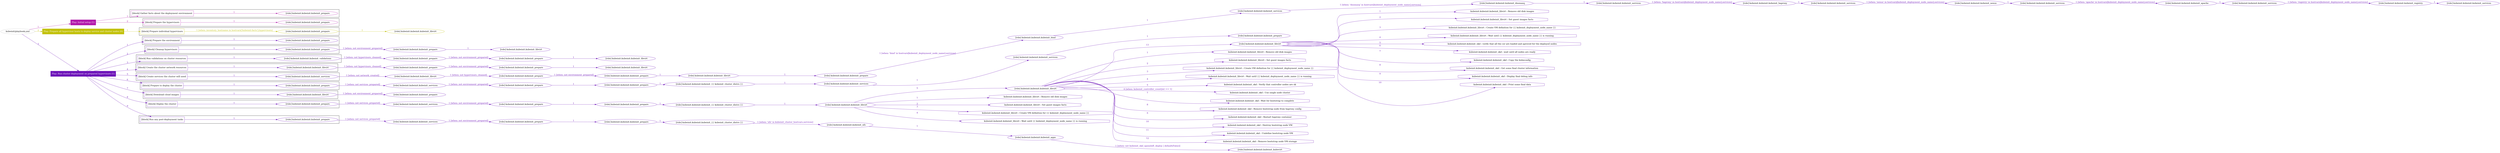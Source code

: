 digraph {
	graph [concentrate=true ordering=in rankdir=LR ratio=fill]
	edge [esep=5 sep=10]
	"kubeinit/playbook.yml" [id=root_node style=dotted]
	play_8d0c2062 [label="Play: Initial setup (1)" color="#b21aab" fontcolor="#ffffff" id=play_8d0c2062 shape=box style=filled tooltip=localhost]
	"kubeinit/playbook.yml" -> play_8d0c2062 [label="1 " color="#b21aab" fontcolor="#b21aab" id=edge_b7a17ff4 labeltooltip="1 " tooltip="1 "]
	subgraph "kubeinit.kubeinit.kubeinit_prepare" {
		role_7a0d46e0 [label="[role] kubeinit.kubeinit.kubeinit_prepare" color="#b21aab" id=role_7a0d46e0 tooltip="kubeinit.kubeinit.kubeinit_prepare"]
	}
	subgraph "kubeinit.kubeinit.kubeinit_prepare" {
		role_e39c621d [label="[role] kubeinit.kubeinit.kubeinit_prepare" color="#b21aab" id=role_e39c621d tooltip="kubeinit.kubeinit.kubeinit_prepare"]
	}
	subgraph "Play: Initial setup (1)" {
		play_8d0c2062 -> block_a315150e [label=1 color="#b21aab" fontcolor="#b21aab" id=edge_46dd6fcb labeltooltip=1 tooltip=1]
		subgraph cluster_block_a315150e {
			block_a315150e [label="[block] Gather facts about the deployment environment" color="#b21aab" id=block_a315150e labeltooltip="Gather facts about the deployment environment" shape=box tooltip="Gather facts about the deployment environment"]
			block_a315150e -> role_7a0d46e0 [label="1 " color="#b21aab" fontcolor="#b21aab" id=edge_50c6c3f0 labeltooltip="1 " tooltip="1 "]
		}
		play_8d0c2062 -> block_29540213 [label=2 color="#b21aab" fontcolor="#b21aab" id=edge_b1cf3056 labeltooltip=2 tooltip=2]
		subgraph cluster_block_29540213 {
			block_29540213 [label="[block] Prepare the hypervisors" color="#b21aab" id=block_29540213 labeltooltip="Prepare the hypervisors" shape=box tooltip="Prepare the hypervisors"]
			block_29540213 -> role_e39c621d [label="1 " color="#b21aab" fontcolor="#b21aab" id=edge_85f14b23 labeltooltip="1 " tooltip="1 "]
		}
	}
	play_3f6cb34f [label="Play: Prepare all hypervisor hosts to deploy service and cluster nodes (0)" color="#c2c10a" fontcolor="#ffffff" id=play_3f6cb34f shape=box style=filled tooltip="Play: Prepare all hypervisor hosts to deploy service and cluster nodes (0)"]
	"kubeinit/playbook.yml" -> play_3f6cb34f [label="2 " color="#c2c10a" fontcolor="#c2c10a" id=edge_2bcdae9d labeltooltip="2 " tooltip="2 "]
	subgraph "kubeinit.kubeinit.kubeinit_libvirt" {
		role_0213e877 [label="[role] kubeinit.kubeinit.kubeinit_libvirt" color="#c2c10a" id=role_0213e877 tooltip="kubeinit.kubeinit.kubeinit_libvirt"]
	}
	subgraph "kubeinit.kubeinit.kubeinit_prepare" {
		role_a2103bb6 [label="[role] kubeinit.kubeinit.kubeinit_prepare" color="#c2c10a" id=role_a2103bb6 tooltip="kubeinit.kubeinit.kubeinit_prepare"]
		role_a2103bb6 -> role_0213e877 [label="1 " color="#c2c10a" fontcolor="#c2c10a" id=edge_017c1e99 labeltooltip="1 " tooltip="1 "]
	}
	subgraph "Play: Prepare all hypervisor hosts to deploy service and cluster nodes (0)" {
		play_3f6cb34f -> block_687ef3cb [label=1 color="#c2c10a" fontcolor="#c2c10a" id=edge_10b23e89 labeltooltip=1 tooltip=1]
		subgraph cluster_block_687ef3cb {
			block_687ef3cb [label="[block] Prepare individual hypervisors" color="#c2c10a" id=block_687ef3cb labeltooltip="Prepare individual hypervisors" shape=box tooltip="Prepare individual hypervisors"]
			block_687ef3cb -> role_a2103bb6 [label="1 [when: inventory_hostname in hostvars['kubeinit-facts'].hypervisors]" color="#c2c10a" fontcolor="#c2c10a" id=edge_d9d08ded labeltooltip="1 [when: inventory_hostname in hostvars['kubeinit-facts'].hypervisors]" tooltip="1 [when: inventory_hostname in hostvars['kubeinit-facts'].hypervisors]"]
		}
	}
	play_5deaf2ff [label="Play: Run cluster deployment on prepared hypervisors (1)" color="#6d13b9" fontcolor="#ffffff" id=play_5deaf2ff shape=box style=filled tooltip=localhost]
	"kubeinit/playbook.yml" -> play_5deaf2ff [label="3 " color="#6d13b9" fontcolor="#6d13b9" id=edge_1e240da9 labeltooltip="3 " tooltip="3 "]
	subgraph "kubeinit.kubeinit.kubeinit_prepare" {
		role_9b1475df [label="[role] kubeinit.kubeinit.kubeinit_prepare" color="#6d13b9" id=role_9b1475df tooltip="kubeinit.kubeinit.kubeinit_prepare"]
	}
	subgraph "kubeinit.kubeinit.kubeinit_libvirt" {
		role_820ab1e7 [label="[role] kubeinit.kubeinit.kubeinit_libvirt" color="#6d13b9" id=role_820ab1e7 tooltip="kubeinit.kubeinit.kubeinit_libvirt"]
	}
	subgraph "kubeinit.kubeinit.kubeinit_prepare" {
		role_74ef8a9b [label="[role] kubeinit.kubeinit.kubeinit_prepare" color="#6d13b9" id=role_74ef8a9b tooltip="kubeinit.kubeinit.kubeinit_prepare"]
		role_74ef8a9b -> role_820ab1e7 [label="1 " color="#6d13b9" fontcolor="#6d13b9" id=edge_8e1a6235 labeltooltip="1 " tooltip="1 "]
	}
	subgraph "kubeinit.kubeinit.kubeinit_prepare" {
		role_33281110 [label="[role] kubeinit.kubeinit.kubeinit_prepare" color="#6d13b9" id=role_33281110 tooltip="kubeinit.kubeinit.kubeinit_prepare"]
		role_33281110 -> role_74ef8a9b [label="1 [when: not environment_prepared]" color="#6d13b9" fontcolor="#6d13b9" id=edge_bbb3c1f0 labeltooltip="1 [when: not environment_prepared]" tooltip="1 [when: not environment_prepared]"]
	}
	subgraph "kubeinit.kubeinit.kubeinit_libvirt" {
		role_2464accf [label="[role] kubeinit.kubeinit.kubeinit_libvirt" color="#6d13b9" id=role_2464accf tooltip="kubeinit.kubeinit.kubeinit_libvirt"]
	}
	subgraph "kubeinit.kubeinit.kubeinit_prepare" {
		role_ec594e56 [label="[role] kubeinit.kubeinit.kubeinit_prepare" color="#6d13b9" id=role_ec594e56 tooltip="kubeinit.kubeinit.kubeinit_prepare"]
		role_ec594e56 -> role_2464accf [label="1 " color="#6d13b9" fontcolor="#6d13b9" id=edge_377fe93b labeltooltip="1 " tooltip="1 "]
	}
	subgraph "kubeinit.kubeinit.kubeinit_prepare" {
		role_e0ef8228 [label="[role] kubeinit.kubeinit.kubeinit_prepare" color="#6d13b9" id=role_e0ef8228 tooltip="kubeinit.kubeinit.kubeinit_prepare"]
		role_e0ef8228 -> role_ec594e56 [label="1 [when: not environment_prepared]" color="#6d13b9" fontcolor="#6d13b9" id=edge_0512acc0 labeltooltip="1 [when: not environment_prepared]" tooltip="1 [when: not environment_prepared]"]
	}
	subgraph "kubeinit.kubeinit.kubeinit_validations" {
		role_720d4641 [label="[role] kubeinit.kubeinit.kubeinit_validations" color="#6d13b9" id=role_720d4641 tooltip="kubeinit.kubeinit.kubeinit_validations"]
		role_720d4641 -> role_e0ef8228 [label="1 [when: not hypervisors_cleaned]" color="#6d13b9" fontcolor="#6d13b9" id=edge_5f00cbab labeltooltip="1 [when: not hypervisors_cleaned]" tooltip="1 [when: not hypervisors_cleaned]"]
	}
	subgraph "kubeinit.kubeinit.kubeinit_libvirt" {
		role_5a0b0333 [label="[role] kubeinit.kubeinit.kubeinit_libvirt" color="#6d13b9" id=role_5a0b0333 tooltip="kubeinit.kubeinit.kubeinit_libvirt"]
	}
	subgraph "kubeinit.kubeinit.kubeinit_prepare" {
		role_fd702f02 [label="[role] kubeinit.kubeinit.kubeinit_prepare" color="#6d13b9" id=role_fd702f02 tooltip="kubeinit.kubeinit.kubeinit_prepare"]
		role_fd702f02 -> role_5a0b0333 [label="1 " color="#6d13b9" fontcolor="#6d13b9" id=edge_08895f8a labeltooltip="1 " tooltip="1 "]
	}
	subgraph "kubeinit.kubeinit.kubeinit_prepare" {
		role_ec3e6514 [label="[role] kubeinit.kubeinit.kubeinit_prepare" color="#6d13b9" id=role_ec3e6514 tooltip="kubeinit.kubeinit.kubeinit_prepare"]
		role_ec3e6514 -> role_fd702f02 [label="1 [when: not environment_prepared]" color="#6d13b9" fontcolor="#6d13b9" id=edge_71aa93f2 labeltooltip="1 [when: not environment_prepared]" tooltip="1 [when: not environment_prepared]"]
	}
	subgraph "kubeinit.kubeinit.kubeinit_libvirt" {
		role_811f8e82 [label="[role] kubeinit.kubeinit.kubeinit_libvirt" color="#6d13b9" id=role_811f8e82 tooltip="kubeinit.kubeinit.kubeinit_libvirt"]
		role_811f8e82 -> role_ec3e6514 [label="1 [when: not hypervisors_cleaned]" color="#6d13b9" fontcolor="#6d13b9" id=edge_184b6267 labeltooltip="1 [when: not hypervisors_cleaned]" tooltip="1 [when: not hypervisors_cleaned]"]
	}
	subgraph "kubeinit.kubeinit.kubeinit_services" {
		role_0fb43128 [label="[role] kubeinit.kubeinit.kubeinit_services" color="#6d13b9" id=role_0fb43128 tooltip="kubeinit.kubeinit.kubeinit_services"]
	}
	subgraph "kubeinit.kubeinit.kubeinit_registry" {
		role_1253243e [label="[role] kubeinit.kubeinit.kubeinit_registry" color="#6d13b9" id=role_1253243e tooltip="kubeinit.kubeinit.kubeinit_registry"]
		role_1253243e -> role_0fb43128 [label="1 " color="#6d13b9" fontcolor="#6d13b9" id=edge_dc116603 labeltooltip="1 " tooltip="1 "]
	}
	subgraph "kubeinit.kubeinit.kubeinit_services" {
		role_d8c90666 [label="[role] kubeinit.kubeinit.kubeinit_services" color="#6d13b9" id=role_d8c90666 tooltip="kubeinit.kubeinit.kubeinit_services"]
		role_d8c90666 -> role_1253243e [label="1 [when: 'registry' in hostvars[kubeinit_deployment_node_name].services]" color="#6d13b9" fontcolor="#6d13b9" id=edge_0b8b9897 labeltooltip="1 [when: 'registry' in hostvars[kubeinit_deployment_node_name].services]" tooltip="1 [when: 'registry' in hostvars[kubeinit_deployment_node_name].services]"]
	}
	subgraph "kubeinit.kubeinit.kubeinit_apache" {
		role_92315684 [label="[role] kubeinit.kubeinit.kubeinit_apache" color="#6d13b9" id=role_92315684 tooltip="kubeinit.kubeinit.kubeinit_apache"]
		role_92315684 -> role_d8c90666 [label="1 " color="#6d13b9" fontcolor="#6d13b9" id=edge_dac76041 labeltooltip="1 " tooltip="1 "]
	}
	subgraph "kubeinit.kubeinit.kubeinit_services" {
		role_e397d1b1 [label="[role] kubeinit.kubeinit.kubeinit_services" color="#6d13b9" id=role_e397d1b1 tooltip="kubeinit.kubeinit.kubeinit_services"]
		role_e397d1b1 -> role_92315684 [label="1 [when: 'apache' in hostvars[kubeinit_deployment_node_name].services]" color="#6d13b9" fontcolor="#6d13b9" id=edge_2c5b0e9d labeltooltip="1 [when: 'apache' in hostvars[kubeinit_deployment_node_name].services]" tooltip="1 [when: 'apache' in hostvars[kubeinit_deployment_node_name].services]"]
	}
	subgraph "kubeinit.kubeinit.kubeinit_nexus" {
		role_b0dc7917 [label="[role] kubeinit.kubeinit.kubeinit_nexus" color="#6d13b9" id=role_b0dc7917 tooltip="kubeinit.kubeinit.kubeinit_nexus"]
		role_b0dc7917 -> role_e397d1b1 [label="1 " color="#6d13b9" fontcolor="#6d13b9" id=edge_9f00ec19 labeltooltip="1 " tooltip="1 "]
	}
	subgraph "kubeinit.kubeinit.kubeinit_services" {
		role_ce4b56b0 [label="[role] kubeinit.kubeinit.kubeinit_services" color="#6d13b9" id=role_ce4b56b0 tooltip="kubeinit.kubeinit.kubeinit_services"]
		role_ce4b56b0 -> role_b0dc7917 [label="1 [when: 'nexus' in hostvars[kubeinit_deployment_node_name].services]" color="#6d13b9" fontcolor="#6d13b9" id=edge_0de69f65 labeltooltip="1 [when: 'nexus' in hostvars[kubeinit_deployment_node_name].services]" tooltip="1 [when: 'nexus' in hostvars[kubeinit_deployment_node_name].services]"]
	}
	subgraph "kubeinit.kubeinit.kubeinit_haproxy" {
		role_bd520830 [label="[role] kubeinit.kubeinit.kubeinit_haproxy" color="#6d13b9" id=role_bd520830 tooltip="kubeinit.kubeinit.kubeinit_haproxy"]
		role_bd520830 -> role_ce4b56b0 [label="1 " color="#6d13b9" fontcolor="#6d13b9" id=edge_eab43581 labeltooltip="1 " tooltip="1 "]
	}
	subgraph "kubeinit.kubeinit.kubeinit_services" {
		role_70445a80 [label="[role] kubeinit.kubeinit.kubeinit_services" color="#6d13b9" id=role_70445a80 tooltip="kubeinit.kubeinit.kubeinit_services"]
		role_70445a80 -> role_bd520830 [label="1 [when: 'haproxy' in hostvars[kubeinit_deployment_node_name].services]" color="#6d13b9" fontcolor="#6d13b9" id=edge_aa10eb27 labeltooltip="1 [when: 'haproxy' in hostvars[kubeinit_deployment_node_name].services]" tooltip="1 [when: 'haproxy' in hostvars[kubeinit_deployment_node_name].services]"]
	}
	subgraph "kubeinit.kubeinit.kubeinit_dnsmasq" {
		role_2bd9c9ce [label="[role] kubeinit.kubeinit.kubeinit_dnsmasq" color="#6d13b9" id=role_2bd9c9ce tooltip="kubeinit.kubeinit.kubeinit_dnsmasq"]
		role_2bd9c9ce -> role_70445a80 [label="1 " color="#6d13b9" fontcolor="#6d13b9" id=edge_655636ad labeltooltip="1 " tooltip="1 "]
	}
	subgraph "kubeinit.kubeinit.kubeinit_services" {
		role_19f6207f [label="[role] kubeinit.kubeinit.kubeinit_services" color="#6d13b9" id=role_19f6207f tooltip="kubeinit.kubeinit.kubeinit_services"]
		role_19f6207f -> role_2bd9c9ce [label="1 [when: 'dnsmasq' in hostvars[kubeinit_deployment_node_name].services]" color="#6d13b9" fontcolor="#6d13b9" id=edge_1a3948b0 labeltooltip="1 [when: 'dnsmasq' in hostvars[kubeinit_deployment_node_name].services]" tooltip="1 [when: 'dnsmasq' in hostvars[kubeinit_deployment_node_name].services]"]
	}
	subgraph "kubeinit.kubeinit.kubeinit_bind" {
		role_038a3030 [label="[role] kubeinit.kubeinit.kubeinit_bind" color="#6d13b9" id=role_038a3030 tooltip="kubeinit.kubeinit.kubeinit_bind"]
		role_038a3030 -> role_19f6207f [label="1 " color="#6d13b9" fontcolor="#6d13b9" id=edge_0303b3ab labeltooltip="1 " tooltip="1 "]
	}
	subgraph "kubeinit.kubeinit.kubeinit_prepare" {
		role_df95d955 [label="[role] kubeinit.kubeinit.kubeinit_prepare" color="#6d13b9" id=role_df95d955 tooltip="kubeinit.kubeinit.kubeinit_prepare"]
		role_df95d955 -> role_038a3030 [label="1 [when: 'bind' in hostvars[kubeinit_deployment_node_name].services]" color="#6d13b9" fontcolor="#6d13b9" id=edge_7b49053d labeltooltip="1 [when: 'bind' in hostvars[kubeinit_deployment_node_name].services]" tooltip="1 [when: 'bind' in hostvars[kubeinit_deployment_node_name].services]"]
	}
	subgraph "kubeinit.kubeinit.kubeinit_libvirt" {
		role_887291fd [label="[role] kubeinit.kubeinit.kubeinit_libvirt" color="#6d13b9" id=role_887291fd tooltip="kubeinit.kubeinit.kubeinit_libvirt"]
		role_887291fd -> role_df95d955 [label="1 " color="#6d13b9" fontcolor="#6d13b9" id=edge_60fa7ba2 labeltooltip="1 " tooltip="1 "]
	}
	subgraph "kubeinit.kubeinit.kubeinit_prepare" {
		role_6acfc247 [label="[role] kubeinit.kubeinit.kubeinit_prepare" color="#6d13b9" id=role_6acfc247 tooltip="kubeinit.kubeinit.kubeinit_prepare"]
		role_6acfc247 -> role_887291fd [label="1 " color="#6d13b9" fontcolor="#6d13b9" id=edge_50ca5b13 labeltooltip="1 " tooltip="1 "]
	}
	subgraph "kubeinit.kubeinit.kubeinit_prepare" {
		role_6348c7b6 [label="[role] kubeinit.kubeinit.kubeinit_prepare" color="#6d13b9" id=role_6348c7b6 tooltip="kubeinit.kubeinit.kubeinit_prepare"]
		role_6348c7b6 -> role_6acfc247 [label="1 [when: not environment_prepared]" color="#6d13b9" fontcolor="#6d13b9" id=edge_439b3bdf labeltooltip="1 [when: not environment_prepared]" tooltip="1 [when: not environment_prepared]"]
	}
	subgraph "kubeinit.kubeinit.kubeinit_libvirt" {
		role_5b990e6a [label="[role] kubeinit.kubeinit.kubeinit_libvirt" color="#6d13b9" id=role_5b990e6a tooltip="kubeinit.kubeinit.kubeinit_libvirt"]
		role_5b990e6a -> role_6348c7b6 [label="1 [when: not hypervisors_cleaned]" color="#6d13b9" fontcolor="#6d13b9" id=edge_01c50171 labeltooltip="1 [when: not hypervisors_cleaned]" tooltip="1 [when: not hypervisors_cleaned]"]
	}
	subgraph "kubeinit.kubeinit.kubeinit_services" {
		role_b4a04aa7 [label="[role] kubeinit.kubeinit.kubeinit_services" color="#6d13b9" id=role_b4a04aa7 tooltip="kubeinit.kubeinit.kubeinit_services"]
		role_b4a04aa7 -> role_5b990e6a [label="1 [when: not network_created]" color="#6d13b9" fontcolor="#6d13b9" id=edge_18da7b93 labeltooltip="1 [when: not network_created]" tooltip="1 [when: not network_created]"]
	}
	subgraph "kubeinit.kubeinit.kubeinit_prepare" {
		role_c335d034 [label="[role] kubeinit.kubeinit.kubeinit_prepare" color="#6d13b9" id=role_c335d034 tooltip="kubeinit.kubeinit.kubeinit_prepare"]
	}
	subgraph "kubeinit.kubeinit.kubeinit_services" {
		role_0d1d3413 [label="[role] kubeinit.kubeinit.kubeinit_services" color="#6d13b9" id=role_0d1d3413 tooltip="kubeinit.kubeinit.kubeinit_services"]
		role_0d1d3413 -> role_c335d034 [label="1 " color="#6d13b9" fontcolor="#6d13b9" id=edge_597d3c77 labeltooltip="1 " tooltip="1 "]
	}
	subgraph "kubeinit.kubeinit.kubeinit_services" {
		role_37cc30eb [label="[role] kubeinit.kubeinit.kubeinit_services" color="#6d13b9" id=role_37cc30eb tooltip="kubeinit.kubeinit.kubeinit_services"]
		role_37cc30eb -> role_0d1d3413 [label="1 " color="#6d13b9" fontcolor="#6d13b9" id=edge_a40ccb35 labeltooltip="1 " tooltip="1 "]
	}
	subgraph "kubeinit.kubeinit.kubeinit_{{ kubeinit_cluster_distro }}" {
		role_69dc33fb [label="[role] kubeinit.kubeinit.kubeinit_{{ kubeinit_cluster_distro }}" color="#6d13b9" id=role_69dc33fb tooltip="kubeinit.kubeinit.kubeinit_{{ kubeinit_cluster_distro }}"]
		role_69dc33fb -> role_37cc30eb [label="1 " color="#6d13b9" fontcolor="#6d13b9" id=edge_ae2ee998 labeltooltip="1 " tooltip="1 "]
	}
	subgraph "kubeinit.kubeinit.kubeinit_prepare" {
		role_336c322a [label="[role] kubeinit.kubeinit.kubeinit_prepare" color="#6d13b9" id=role_336c322a tooltip="kubeinit.kubeinit.kubeinit_prepare"]
		role_336c322a -> role_69dc33fb [label="1 " color="#6d13b9" fontcolor="#6d13b9" id=edge_1edddbb8 labeltooltip="1 " tooltip="1 "]
	}
	subgraph "kubeinit.kubeinit.kubeinit_prepare" {
		role_98ec5647 [label="[role] kubeinit.kubeinit.kubeinit_prepare" color="#6d13b9" id=role_98ec5647 tooltip="kubeinit.kubeinit.kubeinit_prepare"]
		role_98ec5647 -> role_336c322a [label="1 " color="#6d13b9" fontcolor="#6d13b9" id=edge_99756778 labeltooltip="1 " tooltip="1 "]
	}
	subgraph "kubeinit.kubeinit.kubeinit_services" {
		role_ad004186 [label="[role] kubeinit.kubeinit.kubeinit_services" color="#6d13b9" id=role_ad004186 tooltip="kubeinit.kubeinit.kubeinit_services"]
		role_ad004186 -> role_98ec5647 [label="1 [when: not environment_prepared]" color="#6d13b9" fontcolor="#6d13b9" id=edge_52e2fa14 labeltooltip="1 [when: not environment_prepared]" tooltip="1 [when: not environment_prepared]"]
	}
	subgraph "kubeinit.kubeinit.kubeinit_prepare" {
		role_3dd1021c [label="[role] kubeinit.kubeinit.kubeinit_prepare" color="#6d13b9" id=role_3dd1021c tooltip="kubeinit.kubeinit.kubeinit_prepare"]
		role_3dd1021c -> role_ad004186 [label="1 [when: not services_prepared]" color="#6d13b9" fontcolor="#6d13b9" id=edge_4eb8cc98 labeltooltip="1 [when: not services_prepared]" tooltip="1 [when: not services_prepared]"]
	}
	subgraph "kubeinit.kubeinit.kubeinit_prepare" {
		role_2691cc58 [label="[role] kubeinit.kubeinit.kubeinit_prepare" color="#6d13b9" id=role_2691cc58 tooltip="kubeinit.kubeinit.kubeinit_prepare"]
	}
	subgraph "kubeinit.kubeinit.kubeinit_libvirt" {
		role_29d6be01 [label="[role] kubeinit.kubeinit.kubeinit_libvirt" color="#6d13b9" id=role_29d6be01 tooltip="kubeinit.kubeinit.kubeinit_libvirt"]
		role_29d6be01 -> role_2691cc58 [label="1 [when: not environment_prepared]" color="#6d13b9" fontcolor="#6d13b9" id=edge_5a9ba9f9 labeltooltip="1 [when: not environment_prepared]" tooltip="1 [when: not environment_prepared]"]
	}
	subgraph "kubeinit.kubeinit.kubeinit_libvirt" {
		role_1d91be14 [label="[role] kubeinit.kubeinit.kubeinit_libvirt" color="#6d13b9" id=role_1d91be14 tooltip="kubeinit.kubeinit.kubeinit_libvirt"]
		task_9e0abfb2 [label="kubeinit.kubeinit.kubeinit_libvirt : Remove old disk images" color="#6d13b9" id=task_9e0abfb2 shape=octagon tooltip="kubeinit.kubeinit.kubeinit_libvirt : Remove old disk images"]
		role_1d91be14 -> task_9e0abfb2 [label="1 " color="#6d13b9" fontcolor="#6d13b9" id=edge_551ac4e7 labeltooltip="1 " tooltip="1 "]
		task_28410f86 [label="kubeinit.kubeinit.kubeinit_libvirt : Set guest images facts" color="#6d13b9" id=task_28410f86 shape=octagon tooltip="kubeinit.kubeinit.kubeinit_libvirt : Set guest images facts"]
		role_1d91be14 -> task_28410f86 [label="2 " color="#6d13b9" fontcolor="#6d13b9" id=edge_48dfe3e1 labeltooltip="2 " tooltip="2 "]
		task_827fcd7e [label="kubeinit.kubeinit.kubeinit_libvirt : Create VM definition for {{ kubeinit_deployment_node_name }}" color="#6d13b9" id=task_827fcd7e shape=octagon tooltip="kubeinit.kubeinit.kubeinit_libvirt : Create VM definition for {{ kubeinit_deployment_node_name }}"]
		role_1d91be14 -> task_827fcd7e [label="3 " color="#6d13b9" fontcolor="#6d13b9" id=edge_81c3187e labeltooltip="3 " tooltip="3 "]
		task_bb13f3ad [label="kubeinit.kubeinit.kubeinit_libvirt : Wait until {{ kubeinit_deployment_node_name }} is running" color="#6d13b9" id=task_bb13f3ad shape=octagon tooltip="kubeinit.kubeinit.kubeinit_libvirt : Wait until {{ kubeinit_deployment_node_name }} is running"]
		role_1d91be14 -> task_bb13f3ad [label="4 " color="#6d13b9" fontcolor="#6d13b9" id=edge_6b8025ec labeltooltip="4 " tooltip="4 "]
		task_e485b6ad [label="kubeinit.kubeinit.kubeinit_okd : verify that all the csr are loaded and aproved for the deployed nodes" color="#6d13b9" id=task_e485b6ad shape=octagon tooltip="kubeinit.kubeinit.kubeinit_okd : verify that all the csr are loaded and aproved for the deployed nodes"]
		role_1d91be14 -> task_e485b6ad [label="5 " color="#6d13b9" fontcolor="#6d13b9" id=edge_79a012e1 labeltooltip="5 " tooltip="5 "]
		task_97dda9f0 [label="kubeinit.kubeinit.kubeinit_okd : wait until all nodes are ready" color="#6d13b9" id=task_97dda9f0 shape=octagon tooltip="kubeinit.kubeinit.kubeinit_okd : wait until all nodes are ready"]
		role_1d91be14 -> task_97dda9f0 [label="6 " color="#6d13b9" fontcolor="#6d13b9" id=edge_ea1be2f9 labeltooltip="6 " tooltip="6 "]
		task_23c843e0 [label="kubeinit.kubeinit.kubeinit_okd : Copy the kubeconfig" color="#6d13b9" id=task_23c843e0 shape=octagon tooltip="kubeinit.kubeinit.kubeinit_okd : Copy the kubeconfig"]
		role_1d91be14 -> task_23c843e0 [label="7 " color="#6d13b9" fontcolor="#6d13b9" id=edge_9f8f2711 labeltooltip="7 " tooltip="7 "]
		task_cb067286 [label="kubeinit.kubeinit.kubeinit_okd : Get some final cluster information" color="#6d13b9" id=task_cb067286 shape=octagon tooltip="kubeinit.kubeinit.kubeinit_okd : Get some final cluster information"]
		role_1d91be14 -> task_cb067286 [label="8 " color="#6d13b9" fontcolor="#6d13b9" id=edge_1c83d77f labeltooltip="8 " tooltip="8 "]
		task_f91e5a0d [label="kubeinit.kubeinit.kubeinit_okd : Display final debug info" color="#6d13b9" id=task_f91e5a0d shape=octagon tooltip="kubeinit.kubeinit.kubeinit_okd : Display final debug info"]
		role_1d91be14 -> task_f91e5a0d [label="9 " color="#6d13b9" fontcolor="#6d13b9" id=edge_d92a3699 labeltooltip="9 " tooltip="9 "]
		task_57403e62 [label="kubeinit.kubeinit.kubeinit_okd : Print some final data" color="#6d13b9" id=task_57403e62 shape=octagon tooltip="kubeinit.kubeinit.kubeinit_okd : Print some final data"]
		role_1d91be14 -> task_57403e62 [label="10 " color="#6d13b9" fontcolor="#6d13b9" id=edge_3ce84e8d labeltooltip="10 " tooltip="10 "]
	}
	subgraph "kubeinit.kubeinit.kubeinit_libvirt" {
		role_5e3c5ac6 [label="[role] kubeinit.kubeinit.kubeinit_libvirt" color="#6d13b9" id=role_5e3c5ac6 tooltip="kubeinit.kubeinit.kubeinit_libvirt"]
		task_35f63f56 [label="kubeinit.kubeinit.kubeinit_libvirt : Remove old disk images" color="#6d13b9" id=task_35f63f56 shape=octagon tooltip="kubeinit.kubeinit.kubeinit_libvirt : Remove old disk images"]
		role_5e3c5ac6 -> task_35f63f56 [label="1 " color="#6d13b9" fontcolor="#6d13b9" id=edge_d9de6055 labeltooltip="1 " tooltip="1 "]
		task_c3e29fac [label="kubeinit.kubeinit.kubeinit_libvirt : Set guest images facts" color="#6d13b9" id=task_c3e29fac shape=octagon tooltip="kubeinit.kubeinit.kubeinit_libvirt : Set guest images facts"]
		role_5e3c5ac6 -> task_c3e29fac [label="2 " color="#6d13b9" fontcolor="#6d13b9" id=edge_98248f48 labeltooltip="2 " tooltip="2 "]
		task_02579930 [label="kubeinit.kubeinit.kubeinit_libvirt : Create VM definition for {{ kubeinit_deployment_node_name }}" color="#6d13b9" id=task_02579930 shape=octagon tooltip="kubeinit.kubeinit.kubeinit_libvirt : Create VM definition for {{ kubeinit_deployment_node_name }}"]
		role_5e3c5ac6 -> task_02579930 [label="3 " color="#6d13b9" fontcolor="#6d13b9" id=edge_f99dc9eb labeltooltip="3 " tooltip="3 "]
		task_b566dca5 [label="kubeinit.kubeinit.kubeinit_libvirt : Wait until {{ kubeinit_deployment_node_name }} is running" color="#6d13b9" id=task_b566dca5 shape=octagon tooltip="kubeinit.kubeinit.kubeinit_libvirt : Wait until {{ kubeinit_deployment_node_name }} is running"]
		role_5e3c5ac6 -> task_b566dca5 [label="4 " color="#6d13b9" fontcolor="#6d13b9" id=edge_8c8faa98 labeltooltip="4 " tooltip="4 "]
		task_6e63f8c2 [label="kubeinit.kubeinit.kubeinit_okd : Verify that controller nodes are ok" color="#6d13b9" id=task_6e63f8c2 shape=octagon tooltip="kubeinit.kubeinit.kubeinit_okd : Verify that controller nodes are ok"]
		role_5e3c5ac6 -> task_6e63f8c2 [label="5 " color="#6d13b9" fontcolor="#6d13b9" id=edge_44569e0f labeltooltip="5 " tooltip="5 "]
		task_0518ef33 [label="kubeinit.kubeinit.kubeinit_okd : Use single node cluster" color="#6d13b9" id=task_0518ef33 shape=octagon tooltip="kubeinit.kubeinit.kubeinit_okd : Use single node cluster"]
		role_5e3c5ac6 -> task_0518ef33 [label="6 [when: kubeinit_controller_count|int == 1]" color="#6d13b9" fontcolor="#6d13b9" id=edge_ca444510 labeltooltip="6 [when: kubeinit_controller_count|int == 1]" tooltip="6 [when: kubeinit_controller_count|int == 1]"]
		task_94e4c93b [label="kubeinit.kubeinit.kubeinit_okd : Wait for bootstrap to complete" color="#6d13b9" id=task_94e4c93b shape=octagon tooltip="kubeinit.kubeinit.kubeinit_okd : Wait for bootstrap to complete"]
		role_5e3c5ac6 -> task_94e4c93b [label="7 " color="#6d13b9" fontcolor="#6d13b9" id=edge_f92ae0dd labeltooltip="7 " tooltip="7 "]
		task_de0a488f [label="kubeinit.kubeinit.kubeinit_okd : Remove bootstrap node from haproxy config" color="#6d13b9" id=task_de0a488f shape=octagon tooltip="kubeinit.kubeinit.kubeinit_okd : Remove bootstrap node from haproxy config"]
		role_5e3c5ac6 -> task_de0a488f [label="8 " color="#6d13b9" fontcolor="#6d13b9" id=edge_b67cbd58 labeltooltip="8 " tooltip="8 "]
		task_2f2062cb [label="kubeinit.kubeinit.kubeinit_okd : Restart haproxy container" color="#6d13b9" id=task_2f2062cb shape=octagon tooltip="kubeinit.kubeinit.kubeinit_okd : Restart haproxy container"]
		role_5e3c5ac6 -> task_2f2062cb [label="9 " color="#6d13b9" fontcolor="#6d13b9" id=edge_d9888060 labeltooltip="9 " tooltip="9 "]
		task_3cba798d [label="kubeinit.kubeinit.kubeinit_okd : Destroy bootstrap node VM" color="#6d13b9" id=task_3cba798d shape=octagon tooltip="kubeinit.kubeinit.kubeinit_okd : Destroy bootstrap node VM"]
		role_5e3c5ac6 -> task_3cba798d [label="10 " color="#6d13b9" fontcolor="#6d13b9" id=edge_43621462 labeltooltip="10 " tooltip="10 "]
		task_7068e03f [label="kubeinit.kubeinit.kubeinit_okd : Undefine bootstrap node VM" color="#6d13b9" id=task_7068e03f shape=octagon tooltip="kubeinit.kubeinit.kubeinit_okd : Undefine bootstrap node VM"]
		role_5e3c5ac6 -> task_7068e03f [label="11 " color="#6d13b9" fontcolor="#6d13b9" id=edge_9e01e8c7 labeltooltip="11 " tooltip="11 "]
		task_91554978 [label="kubeinit.kubeinit.kubeinit_okd : Remove bootstrap node VM storage" color="#6d13b9" id=task_91554978 shape=octagon tooltip="kubeinit.kubeinit.kubeinit_okd : Remove bootstrap node VM storage"]
		role_5e3c5ac6 -> task_91554978 [label="12 " color="#6d13b9" fontcolor="#6d13b9" id=edge_1bb252bb labeltooltip="12 " tooltip="12 "]
		role_5e3c5ac6 -> role_1d91be14 [label="13 " color="#6d13b9" fontcolor="#6d13b9" id=edge_a083ea67 labeltooltip="13 " tooltip="13 "]
	}
	subgraph "kubeinit.kubeinit.kubeinit_libvirt" {
		role_fb7ae384 [label="[role] kubeinit.kubeinit.kubeinit_libvirt" color="#6d13b9" id=role_fb7ae384 tooltip="kubeinit.kubeinit.kubeinit_libvirt"]
		task_862e4df6 [label="kubeinit.kubeinit.kubeinit_libvirt : Remove old disk images" color="#6d13b9" id=task_862e4df6 shape=octagon tooltip="kubeinit.kubeinit.kubeinit_libvirt : Remove old disk images"]
		role_fb7ae384 -> task_862e4df6 [label="1 " color="#6d13b9" fontcolor="#6d13b9" id=edge_c5604ac7 labeltooltip="1 " tooltip="1 "]
		task_a876be97 [label="kubeinit.kubeinit.kubeinit_libvirt : Set guest images facts" color="#6d13b9" id=task_a876be97 shape=octagon tooltip="kubeinit.kubeinit.kubeinit_libvirt : Set guest images facts"]
		role_fb7ae384 -> task_a876be97 [label="2 " color="#6d13b9" fontcolor="#6d13b9" id=edge_14e6e10e labeltooltip="2 " tooltip="2 "]
		task_9165137f [label="kubeinit.kubeinit.kubeinit_libvirt : Create VM definition for {{ kubeinit_deployment_node_name }}" color="#6d13b9" id=task_9165137f shape=octagon tooltip="kubeinit.kubeinit.kubeinit_libvirt : Create VM definition for {{ kubeinit_deployment_node_name }}"]
		role_fb7ae384 -> task_9165137f [label="3 " color="#6d13b9" fontcolor="#6d13b9" id=edge_818f0152 labeltooltip="3 " tooltip="3 "]
		task_9f5e6d9d [label="kubeinit.kubeinit.kubeinit_libvirt : Wait until {{ kubeinit_deployment_node_name }} is running" color="#6d13b9" id=task_9f5e6d9d shape=octagon tooltip="kubeinit.kubeinit.kubeinit_libvirt : Wait until {{ kubeinit_deployment_node_name }} is running"]
		role_fb7ae384 -> task_9f5e6d9d [label="4 " color="#6d13b9" fontcolor="#6d13b9" id=edge_6336aad3 labeltooltip="4 " tooltip="4 "]
		role_fb7ae384 -> role_5e3c5ac6 [label="5 " color="#6d13b9" fontcolor="#6d13b9" id=edge_4a0a5446 labeltooltip="5 " tooltip="5 "]
	}
	subgraph "kubeinit.kubeinit.kubeinit_{{ kubeinit_cluster_distro }}" {
		role_6289b537 [label="[role] kubeinit.kubeinit.kubeinit_{{ kubeinit_cluster_distro }}" color="#6d13b9" id=role_6289b537 tooltip="kubeinit.kubeinit.kubeinit_{{ kubeinit_cluster_distro }}"]
		role_6289b537 -> role_fb7ae384 [label="1 " color="#6d13b9" fontcolor="#6d13b9" id=edge_46ef2b9d labeltooltip="1 " tooltip="1 "]
	}
	subgraph "kubeinit.kubeinit.kubeinit_prepare" {
		role_78dc22c2 [label="[role] kubeinit.kubeinit.kubeinit_prepare" color="#6d13b9" id=role_78dc22c2 tooltip="kubeinit.kubeinit.kubeinit_prepare"]
		role_78dc22c2 -> role_6289b537 [label="1 " color="#6d13b9" fontcolor="#6d13b9" id=edge_90f9d98d labeltooltip="1 " tooltip="1 "]
	}
	subgraph "kubeinit.kubeinit.kubeinit_prepare" {
		role_3411f062 [label="[role] kubeinit.kubeinit.kubeinit_prepare" color="#6d13b9" id=role_3411f062 tooltip="kubeinit.kubeinit.kubeinit_prepare"]
		role_3411f062 -> role_78dc22c2 [label="1 " color="#6d13b9" fontcolor="#6d13b9" id=edge_819aefc2 labeltooltip="1 " tooltip="1 "]
	}
	subgraph "kubeinit.kubeinit.kubeinit_services" {
		role_3b5f47bc [label="[role] kubeinit.kubeinit.kubeinit_services" color="#6d13b9" id=role_3b5f47bc tooltip="kubeinit.kubeinit.kubeinit_services"]
		role_3b5f47bc -> role_3411f062 [label="1 [when: not environment_prepared]" color="#6d13b9" fontcolor="#6d13b9" id=edge_93d3e656 labeltooltip="1 [when: not environment_prepared]" tooltip="1 [when: not environment_prepared]"]
	}
	subgraph "kubeinit.kubeinit.kubeinit_prepare" {
		role_7f85071e [label="[role] kubeinit.kubeinit.kubeinit_prepare" color="#6d13b9" id=role_7f85071e tooltip="kubeinit.kubeinit.kubeinit_prepare"]
		role_7f85071e -> role_3b5f47bc [label="1 [when: not services_prepared]" color="#6d13b9" fontcolor="#6d13b9" id=edge_22795723 labeltooltip="1 [when: not services_prepared]" tooltip="1 [when: not services_prepared]"]
	}
	subgraph "kubeinit.kubeinit.kubeinit_kubevirt" {
		role_16bc50e5 [label="[role] kubeinit.kubeinit.kubeinit_kubevirt" color="#6d13b9" id=role_16bc50e5 tooltip="kubeinit.kubeinit.kubeinit_kubevirt"]
	}
	subgraph "kubeinit.kubeinit.kubeinit_apps" {
		role_dcf7fe53 [label="[role] kubeinit.kubeinit.kubeinit_apps" color="#6d13b9" id=role_dcf7fe53 tooltip="kubeinit.kubeinit.kubeinit_apps"]
		role_dcf7fe53 -> role_16bc50e5 [label="1 [when: not kubeinit_okd_openshift_deploy | default(False)]" color="#6d13b9" fontcolor="#6d13b9" id=edge_7bf916fd labeltooltip="1 [when: not kubeinit_okd_openshift_deploy | default(False)]" tooltip="1 [when: not kubeinit_okd_openshift_deploy | default(False)]"]
	}
	subgraph "kubeinit.kubeinit.kubeinit_nfs" {
		role_b7d31500 [label="[role] kubeinit.kubeinit.kubeinit_nfs" color="#6d13b9" id=role_b7d31500 tooltip="kubeinit.kubeinit.kubeinit_nfs"]
		role_b7d31500 -> role_dcf7fe53 [label="1 " color="#6d13b9" fontcolor="#6d13b9" id=edge_04bac07d labeltooltip="1 " tooltip="1 "]
	}
	subgraph "kubeinit.kubeinit.kubeinit_{{ kubeinit_cluster_distro }}" {
		role_558d4b1b [label="[role] kubeinit.kubeinit.kubeinit_{{ kubeinit_cluster_distro }}" color="#6d13b9" id=role_558d4b1b tooltip="kubeinit.kubeinit.kubeinit_{{ kubeinit_cluster_distro }}"]
		role_558d4b1b -> role_b7d31500 [label="1 [when: 'nfs' in kubeinit_cluster_hostvars.services]" color="#6d13b9" fontcolor="#6d13b9" id=edge_76508cc3 labeltooltip="1 [when: 'nfs' in kubeinit_cluster_hostvars.services]" tooltip="1 [when: 'nfs' in kubeinit_cluster_hostvars.services]"]
	}
	subgraph "kubeinit.kubeinit.kubeinit_prepare" {
		role_b8cfa894 [label="[role] kubeinit.kubeinit.kubeinit_prepare" color="#6d13b9" id=role_b8cfa894 tooltip="kubeinit.kubeinit.kubeinit_prepare"]
		role_b8cfa894 -> role_558d4b1b [label="1 " color="#6d13b9" fontcolor="#6d13b9" id=edge_faba74a9 labeltooltip="1 " tooltip="1 "]
	}
	subgraph "kubeinit.kubeinit.kubeinit_prepare" {
		role_d6e68f42 [label="[role] kubeinit.kubeinit.kubeinit_prepare" color="#6d13b9" id=role_d6e68f42 tooltip="kubeinit.kubeinit.kubeinit_prepare"]
		role_d6e68f42 -> role_b8cfa894 [label="1 " color="#6d13b9" fontcolor="#6d13b9" id=edge_7b60e18f labeltooltip="1 " tooltip="1 "]
	}
	subgraph "kubeinit.kubeinit.kubeinit_services" {
		role_e036fd61 [label="[role] kubeinit.kubeinit.kubeinit_services" color="#6d13b9" id=role_e036fd61 tooltip="kubeinit.kubeinit.kubeinit_services"]
		role_e036fd61 -> role_d6e68f42 [label="1 [when: not environment_prepared]" color="#6d13b9" fontcolor="#6d13b9" id=edge_6ef96f3e labeltooltip="1 [when: not environment_prepared]" tooltip="1 [when: not environment_prepared]"]
	}
	subgraph "kubeinit.kubeinit.kubeinit_prepare" {
		role_6abbd827 [label="[role] kubeinit.kubeinit.kubeinit_prepare" color="#6d13b9" id=role_6abbd827 tooltip="kubeinit.kubeinit.kubeinit_prepare"]
		role_6abbd827 -> role_e036fd61 [label="1 [when: not services_prepared]" color="#6d13b9" fontcolor="#6d13b9" id=edge_f66f04a7 labeltooltip="1 [when: not services_prepared]" tooltip="1 [when: not services_prepared]"]
	}
	subgraph "Play: Run cluster deployment on prepared hypervisors (1)" {
		play_5deaf2ff -> block_4de7b49b [label=1 color="#6d13b9" fontcolor="#6d13b9" id=edge_055f62be labeltooltip=1 tooltip=1]
		subgraph cluster_block_4de7b49b {
			block_4de7b49b [label="[block] Prepare the environment" color="#6d13b9" id=block_4de7b49b labeltooltip="Prepare the environment" shape=box tooltip="Prepare the environment"]
			block_4de7b49b -> role_9b1475df [label="1 " color="#6d13b9" fontcolor="#6d13b9" id=edge_57e16095 labeltooltip="1 " tooltip="1 "]
		}
		play_5deaf2ff -> block_8a50a59b [label=2 color="#6d13b9" fontcolor="#6d13b9" id=edge_9b6c0fb7 labeltooltip=2 tooltip=2]
		subgraph cluster_block_8a50a59b {
			block_8a50a59b [label="[block] Cleanup hypervisors" color="#6d13b9" id=block_8a50a59b labeltooltip="Cleanup hypervisors" shape=box tooltip="Cleanup hypervisors"]
			block_8a50a59b -> role_33281110 [label="1 " color="#6d13b9" fontcolor="#6d13b9" id=edge_20d8fdc0 labeltooltip="1 " tooltip="1 "]
		}
		play_5deaf2ff -> block_009eb8e7 [label=3 color="#6d13b9" fontcolor="#6d13b9" id=edge_c70a83aa labeltooltip=3 tooltip=3]
		subgraph cluster_block_009eb8e7 {
			block_009eb8e7 [label="[block] Run validations on cluster resources" color="#6d13b9" id=block_009eb8e7 labeltooltip="Run validations on cluster resources" shape=box tooltip="Run validations on cluster resources"]
			block_009eb8e7 -> role_720d4641 [label="1 " color="#6d13b9" fontcolor="#6d13b9" id=edge_fad8d29f labeltooltip="1 " tooltip="1 "]
		}
		play_5deaf2ff -> block_ef4f89bc [label=4 color="#6d13b9" fontcolor="#6d13b9" id=edge_930ba870 labeltooltip=4 tooltip=4]
		subgraph cluster_block_ef4f89bc {
			block_ef4f89bc [label="[block] Create the cluster network resources" color="#6d13b9" id=block_ef4f89bc labeltooltip="Create the cluster network resources" shape=box tooltip="Create the cluster network resources"]
			block_ef4f89bc -> role_811f8e82 [label="1 " color="#6d13b9" fontcolor="#6d13b9" id=edge_24e5ca95 labeltooltip="1 " tooltip="1 "]
		}
		play_5deaf2ff -> block_485ec9ce [label=5 color="#6d13b9" fontcolor="#6d13b9" id=edge_a44b5797 labeltooltip=5 tooltip=5]
		subgraph cluster_block_485ec9ce {
			block_485ec9ce [label="[block] Create services the cluster will need" color="#6d13b9" id=block_485ec9ce labeltooltip="Create services the cluster will need" shape=box tooltip="Create services the cluster will need"]
			block_485ec9ce -> role_b4a04aa7 [label="1 " color="#6d13b9" fontcolor="#6d13b9" id=edge_a7fe8185 labeltooltip="1 " tooltip="1 "]
		}
		play_5deaf2ff -> block_3cf3229e [label=6 color="#6d13b9" fontcolor="#6d13b9" id=edge_c2dc3cca labeltooltip=6 tooltip=6]
		subgraph cluster_block_3cf3229e {
			block_3cf3229e [label="[block] Prepare to deploy the cluster" color="#6d13b9" id=block_3cf3229e labeltooltip="Prepare to deploy the cluster" shape=box tooltip="Prepare to deploy the cluster"]
			block_3cf3229e -> role_3dd1021c [label="1 " color="#6d13b9" fontcolor="#6d13b9" id=edge_e1878829 labeltooltip="1 " tooltip="1 "]
		}
		play_5deaf2ff -> block_b33e72cc [label=7 color="#6d13b9" fontcolor="#6d13b9" id=edge_969625b1 labeltooltip=7 tooltip=7]
		subgraph cluster_block_b33e72cc {
			block_b33e72cc [label="[block] Download cloud images" color="#6d13b9" id=block_b33e72cc labeltooltip="Download cloud images" shape=box tooltip="Download cloud images"]
			block_b33e72cc -> role_29d6be01 [label="1 " color="#6d13b9" fontcolor="#6d13b9" id=edge_a2feca30 labeltooltip="1 " tooltip="1 "]
		}
		play_5deaf2ff -> block_44aae4e3 [label=8 color="#6d13b9" fontcolor="#6d13b9" id=edge_fce799a9 labeltooltip=8 tooltip=8]
		subgraph cluster_block_44aae4e3 {
			block_44aae4e3 [label="[block] Deploy the cluster" color="#6d13b9" id=block_44aae4e3 labeltooltip="Deploy the cluster" shape=box tooltip="Deploy the cluster"]
			block_44aae4e3 -> role_7f85071e [label="1 " color="#6d13b9" fontcolor="#6d13b9" id=edge_895fbb6a labeltooltip="1 " tooltip="1 "]
		}
		play_5deaf2ff -> block_0d065c6f [label=9 color="#6d13b9" fontcolor="#6d13b9" id=edge_f0beebc7 labeltooltip=9 tooltip=9]
		subgraph cluster_block_0d065c6f {
			block_0d065c6f [label="[block] Run any post-deployment tasks" color="#6d13b9" id=block_0d065c6f labeltooltip="Run any post-deployment tasks" shape=box tooltip="Run any post-deployment tasks"]
			block_0d065c6f -> role_6abbd827 [label="1 " color="#6d13b9" fontcolor="#6d13b9" id=edge_f4df8286 labeltooltip="1 " tooltip="1 "]
		}
	}
}
